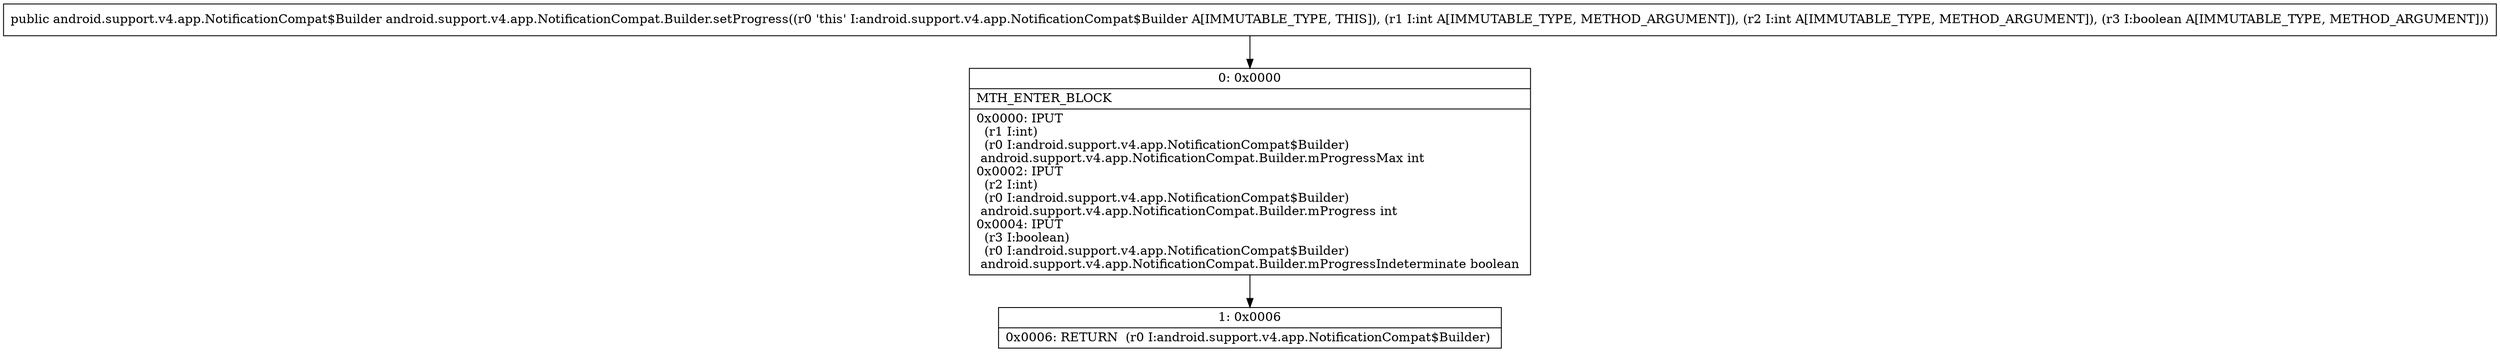 digraph "CFG forandroid.support.v4.app.NotificationCompat.Builder.setProgress(IIZ)Landroid\/support\/v4\/app\/NotificationCompat$Builder;" {
Node_0 [shape=record,label="{0\:\ 0x0000|MTH_ENTER_BLOCK\l|0x0000: IPUT  \l  (r1 I:int)\l  (r0 I:android.support.v4.app.NotificationCompat$Builder)\l android.support.v4.app.NotificationCompat.Builder.mProgressMax int \l0x0002: IPUT  \l  (r2 I:int)\l  (r0 I:android.support.v4.app.NotificationCompat$Builder)\l android.support.v4.app.NotificationCompat.Builder.mProgress int \l0x0004: IPUT  \l  (r3 I:boolean)\l  (r0 I:android.support.v4.app.NotificationCompat$Builder)\l android.support.v4.app.NotificationCompat.Builder.mProgressIndeterminate boolean \l}"];
Node_1 [shape=record,label="{1\:\ 0x0006|0x0006: RETURN  (r0 I:android.support.v4.app.NotificationCompat$Builder) \l}"];
MethodNode[shape=record,label="{public android.support.v4.app.NotificationCompat$Builder android.support.v4.app.NotificationCompat.Builder.setProgress((r0 'this' I:android.support.v4.app.NotificationCompat$Builder A[IMMUTABLE_TYPE, THIS]), (r1 I:int A[IMMUTABLE_TYPE, METHOD_ARGUMENT]), (r2 I:int A[IMMUTABLE_TYPE, METHOD_ARGUMENT]), (r3 I:boolean A[IMMUTABLE_TYPE, METHOD_ARGUMENT])) }"];
MethodNode -> Node_0;
Node_0 -> Node_1;
}

